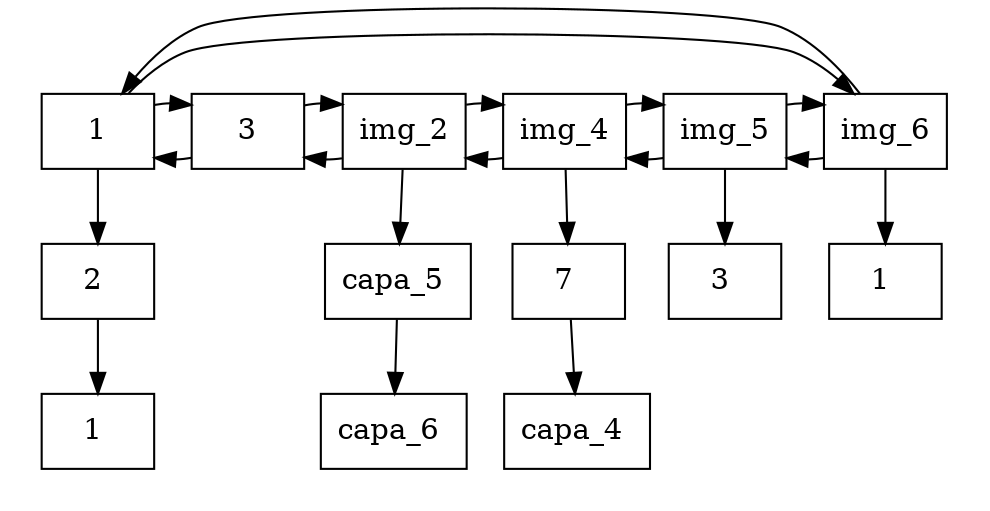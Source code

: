 digraph g{ subgraph cluster_imagenes{
style=filled;
style=filled;
color=white;
node [shape=box,color=black];
img_img_6->img_img_5[constraint=false];
img_img_6[label="img_6"];
img_img_5->img_img_4[constraint=false];
img_img_5[label="img_5"];
img_img_4->img_img_2[constraint=false];
img_img_4[label="img_4"];
img_img_2->img_3[constraint=false];
img_img_2[label="img_2"];
img_3->img_1[constraint=false];
img_3[label="3"];
img_1->img_img_6[constraint=false];
img_1[label="1"];
img_img_6->img_1[constraint=false];
img_img_6->capa_img_img_61;
capa_img_img_61[label="1 "];
img_img_5->img_img_6[constraint=false];
img_img_5->capa_img_img_53;
capa_img_img_53[label="3 "];
img_img_4->img_img_5[constraint=false];
img_img_4->capa_img_img_47;
capa_img_img_47->capa_img_img_4capa_4;
capa_img_img_47[label="7 "];
capa_img_img_4capa_4[label="capa_4 "];
img_img_2->img_img_4[constraint=false];
img_img_2->capa_img_img_2capa_5;
capa_img_img_2capa_5->capa_img_img_2capa_6;
capa_img_img_2capa_5[label="capa_5 "];
capa_img_img_2capa_6[label="capa_6 "];
img_3->img_img_2[constraint=false];
img_1->img_3[constraint=false];
img_1->capa_img_12;
capa_img_12->capa_img_11;
capa_img_12[label="2 "];
capa_img_11[label="1 "];
} }